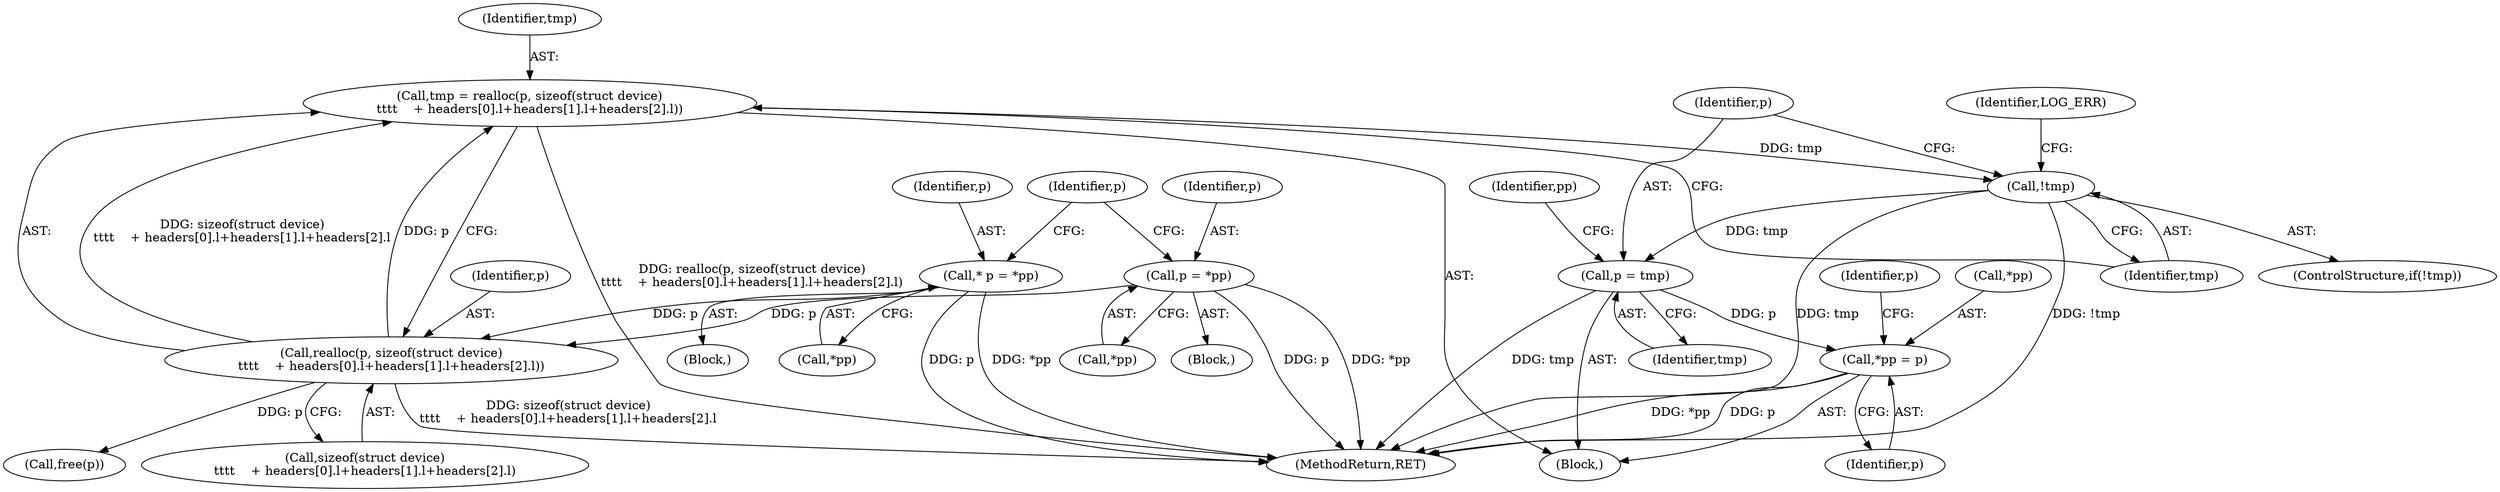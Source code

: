 digraph "0_miniupnp_cd506a67e174a45c6a202eff182a712955ed6d6f@API" {
"1000230" [label="(Call,tmp = realloc(p, sizeof(struct device)\n\t\t\t\t    + headers[0].l+headers[1].l+headers[2].l))"];
"1000232" [label="(Call,realloc(p, sizeof(struct device)\n\t\t\t\t    + headers[0].l+headers[1].l+headers[2].l))"];
"1000118" [label="(Call,* p = *pp)"];
"1000316" [label="(Call,p = *pp)"];
"1000255" [label="(Call,!tmp)"];
"1000271" [label="(Call,p = tmp)"];
"1000274" [label="(Call,*pp = p)"];
"1000444" [label="(MethodReturn,RET)"];
"1000316" [label="(Call,p = *pp)"];
"1000267" [label="(Call,free(p))"];
"1000281" [label="(Identifier,p)"];
"1000232" [label="(Call,realloc(p, sizeof(struct device)\n\t\t\t\t    + headers[0].l+headers[1].l+headers[2].l))"];
"1000273" [label="(Identifier,tmp)"];
"1000256" [label="(Identifier,tmp)"];
"1000111" [label="(Block,)"];
"1000277" [label="(Identifier,p)"];
"1000120" [label="(Call,*pp)"];
"1000119" [label="(Identifier,p)"];
"1000118" [label="(Call,* p = *pp)"];
"1000271" [label="(Call,p = tmp)"];
"1000230" [label="(Call,tmp = realloc(p, sizeof(struct device)\n\t\t\t\t    + headers[0].l+headers[1].l+headers[2].l))"];
"1000124" [label="(Block,)"];
"1000255" [label="(Call,!tmp)"];
"1000228" [label="(Block,)"];
"1000275" [label="(Call,*pp)"];
"1000233" [label="(Identifier,p)"];
"1000272" [label="(Identifier,p)"];
"1000274" [label="(Call,*pp = p)"];
"1000231" [label="(Identifier,tmp)"];
"1000276" [label="(Identifier,pp)"];
"1000234" [label="(Call,sizeof(struct device)\n\t\t\t\t    + headers[0].l+headers[1].l+headers[2].l)"];
"1000317" [label="(Identifier,p)"];
"1000259" [label="(Identifier,LOG_ERR)"];
"1000123" [label="(Identifier,p)"];
"1000318" [label="(Call,*pp)"];
"1000254" [label="(ControlStructure,if(!tmp))"];
"1000230" -> "1000228"  [label="AST: "];
"1000230" -> "1000232"  [label="CFG: "];
"1000231" -> "1000230"  [label="AST: "];
"1000232" -> "1000230"  [label="AST: "];
"1000256" -> "1000230"  [label="CFG: "];
"1000230" -> "1000444"  [label="DDG: realloc(p, sizeof(struct device)\n\t\t\t\t    + headers[0].l+headers[1].l+headers[2].l)"];
"1000232" -> "1000230"  [label="DDG: p"];
"1000232" -> "1000230"  [label="DDG: sizeof(struct device)\n\t\t\t\t    + headers[0].l+headers[1].l+headers[2].l"];
"1000230" -> "1000255"  [label="DDG: tmp"];
"1000232" -> "1000234"  [label="CFG: "];
"1000233" -> "1000232"  [label="AST: "];
"1000234" -> "1000232"  [label="AST: "];
"1000232" -> "1000444"  [label="DDG: sizeof(struct device)\n\t\t\t\t    + headers[0].l+headers[1].l+headers[2].l"];
"1000118" -> "1000232"  [label="DDG: p"];
"1000316" -> "1000232"  [label="DDG: p"];
"1000232" -> "1000267"  [label="DDG: p"];
"1000118" -> "1000111"  [label="AST: "];
"1000118" -> "1000120"  [label="CFG: "];
"1000119" -> "1000118"  [label="AST: "];
"1000120" -> "1000118"  [label="AST: "];
"1000123" -> "1000118"  [label="CFG: "];
"1000118" -> "1000444"  [label="DDG: *pp"];
"1000118" -> "1000444"  [label="DDG: p"];
"1000316" -> "1000124"  [label="AST: "];
"1000316" -> "1000318"  [label="CFG: "];
"1000317" -> "1000316"  [label="AST: "];
"1000318" -> "1000316"  [label="AST: "];
"1000123" -> "1000316"  [label="CFG: "];
"1000316" -> "1000444"  [label="DDG: *pp"];
"1000316" -> "1000444"  [label="DDG: p"];
"1000255" -> "1000254"  [label="AST: "];
"1000255" -> "1000256"  [label="CFG: "];
"1000256" -> "1000255"  [label="AST: "];
"1000259" -> "1000255"  [label="CFG: "];
"1000272" -> "1000255"  [label="CFG: "];
"1000255" -> "1000444"  [label="DDG: !tmp"];
"1000255" -> "1000444"  [label="DDG: tmp"];
"1000255" -> "1000271"  [label="DDG: tmp"];
"1000271" -> "1000228"  [label="AST: "];
"1000271" -> "1000273"  [label="CFG: "];
"1000272" -> "1000271"  [label="AST: "];
"1000273" -> "1000271"  [label="AST: "];
"1000276" -> "1000271"  [label="CFG: "];
"1000271" -> "1000444"  [label="DDG: tmp"];
"1000271" -> "1000274"  [label="DDG: p"];
"1000274" -> "1000228"  [label="AST: "];
"1000274" -> "1000277"  [label="CFG: "];
"1000275" -> "1000274"  [label="AST: "];
"1000277" -> "1000274"  [label="AST: "];
"1000281" -> "1000274"  [label="CFG: "];
"1000274" -> "1000444"  [label="DDG: *pp"];
"1000274" -> "1000444"  [label="DDG: p"];
}
